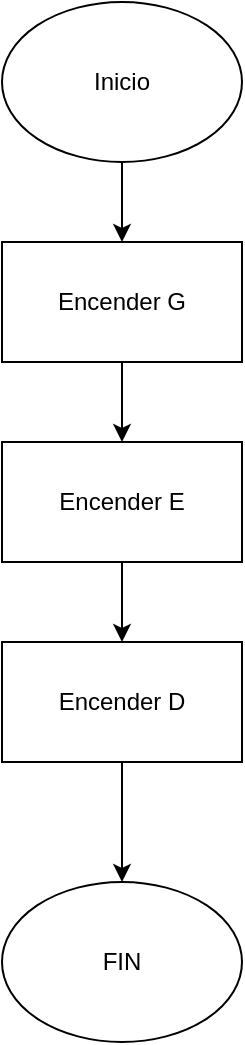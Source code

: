 <mxfile version="26.1.0">
  <diagram name="Page-1" id="TWjsZDbqVaWr7PeuM2WA">
    <mxGraphModel dx="1050" dy="569" grid="1" gridSize="10" guides="1" tooltips="1" connect="1" arrows="1" fold="1" page="1" pageScale="1" pageWidth="850" pageHeight="1100" math="0" shadow="0">
      <root>
        <mxCell id="0" />
        <mxCell id="1" parent="0" />
        <mxCell id="xksThTKgKxYP_uKolZ1T-3" value="" style="edgeStyle=orthogonalEdgeStyle;rounded=0;orthogonalLoop=1;jettySize=auto;html=1;" edge="1" parent="1" source="xksThTKgKxYP_uKolZ1T-1" target="xksThTKgKxYP_uKolZ1T-2">
          <mxGeometry relative="1" as="geometry" />
        </mxCell>
        <mxCell id="xksThTKgKxYP_uKolZ1T-1" value="Inicio" style="ellipse;whiteSpace=wrap;html=1;" vertex="1" parent="1">
          <mxGeometry x="365" y="20" width="120" height="80" as="geometry" />
        </mxCell>
        <mxCell id="xksThTKgKxYP_uKolZ1T-5" value="" style="edgeStyle=orthogonalEdgeStyle;rounded=0;orthogonalLoop=1;jettySize=auto;html=1;" edge="1" parent="1" source="xksThTKgKxYP_uKolZ1T-2" target="xksThTKgKxYP_uKolZ1T-4">
          <mxGeometry relative="1" as="geometry" />
        </mxCell>
        <mxCell id="xksThTKgKxYP_uKolZ1T-2" value="Encender G" style="rounded=0;whiteSpace=wrap;html=1;" vertex="1" parent="1">
          <mxGeometry x="365" y="140" width="120" height="60" as="geometry" />
        </mxCell>
        <mxCell id="xksThTKgKxYP_uKolZ1T-8" value="" style="edgeStyle=orthogonalEdgeStyle;rounded=0;orthogonalLoop=1;jettySize=auto;html=1;" edge="1" parent="1" source="xksThTKgKxYP_uKolZ1T-4" target="xksThTKgKxYP_uKolZ1T-6">
          <mxGeometry relative="1" as="geometry" />
        </mxCell>
        <mxCell id="xksThTKgKxYP_uKolZ1T-4" value="Encender E" style="rounded=0;whiteSpace=wrap;html=1;" vertex="1" parent="1">
          <mxGeometry x="365" y="240" width="120" height="60" as="geometry" />
        </mxCell>
        <mxCell id="xksThTKgKxYP_uKolZ1T-9" value="" style="edgeStyle=orthogonalEdgeStyle;rounded=0;orthogonalLoop=1;jettySize=auto;html=1;" edge="1" parent="1" source="xksThTKgKxYP_uKolZ1T-6" target="xksThTKgKxYP_uKolZ1T-7">
          <mxGeometry relative="1" as="geometry" />
        </mxCell>
        <mxCell id="xksThTKgKxYP_uKolZ1T-6" value="Encender D" style="rounded=0;whiteSpace=wrap;html=1;" vertex="1" parent="1">
          <mxGeometry x="365" y="340" width="120" height="60" as="geometry" />
        </mxCell>
        <mxCell id="xksThTKgKxYP_uKolZ1T-7" value="FIN" style="ellipse;whiteSpace=wrap;html=1;" vertex="1" parent="1">
          <mxGeometry x="365" y="460" width="120" height="80" as="geometry" />
        </mxCell>
      </root>
    </mxGraphModel>
  </diagram>
</mxfile>
